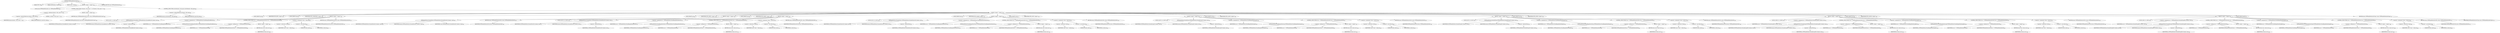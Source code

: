 digraph "TIFFReadDirEntrySbyte" {  
"78631" [label = <(METHOD,TIFFReadDirEntrySbyte)<SUB>383</SUB>> ]
"78632" [label = <(PARAM,TIFF *tif)<SUB>384</SUB>> ]
"78633" [label = <(PARAM,TIFFDirEntry *direntry)<SUB>384</SUB>> ]
"78634" [label = <(PARAM,int8_t *value)<SUB>384</SUB>> ]
"78635" [label = <(BLOCK,&lt;empty&gt;,&lt;empty&gt;)<SUB>385</SUB>> ]
"78636" [label = <(LOCAL,enum TIFFReadDirEntryErr err: TIFFReadDirEntryErr)<SUB>386</SUB>> ]
"78637" [label = <(CONTROL_STRUCTURE,if (direntry-&gt;tdir_count != 1),if (direntry-&gt;tdir_count != 1))<SUB>387</SUB>> ]
"78638" [label = <(&lt;operator&gt;.notEquals,direntry-&gt;tdir_count != 1)<SUB>387</SUB>> ]
"78639" [label = <(&lt;operator&gt;.indirectFieldAccess,direntry-&gt;tdir_count)<SUB>387</SUB>> ]
"78640" [label = <(IDENTIFIER,direntry,direntry-&gt;tdir_count != 1)<SUB>387</SUB>> ]
"78641" [label = <(FIELD_IDENTIFIER,tdir_count,tdir_count)<SUB>387</SUB>> ]
"78642" [label = <(LITERAL,1,direntry-&gt;tdir_count != 1)<SUB>387</SUB>> ]
"78643" [label = <(BLOCK,&lt;empty&gt;,&lt;empty&gt;)<SUB>388</SUB>> ]
"78644" [label = <(RETURN,return (TIFFReadDirEntryErrCount);,return (TIFFReadDirEntryErrCount);)<SUB>388</SUB>> ]
"78645" [label = <(IDENTIFIER,TIFFReadDirEntryErrCount,return (TIFFReadDirEntryErrCount);)<SUB>388</SUB>> ]
"78646" [label = <(CONTROL_STRUCTURE,switch(direntry-&gt;tdir_type),switch(direntry-&gt;tdir_type))<SUB>389</SUB>> ]
"78647" [label = <(&lt;operator&gt;.indirectFieldAccess,direntry-&gt;tdir_type)<SUB>389</SUB>> ]
"78648" [label = <(IDENTIFIER,direntry,switch(direntry-&gt;tdir_type))<SUB>389</SUB>> ]
"78649" [label = <(FIELD_IDENTIFIER,tdir_type,tdir_type)<SUB>389</SUB>> ]
"78650" [label = <(BLOCK,&lt;empty&gt;,&lt;empty&gt;)<SUB>390</SUB>> ]
"78651" [label = <(JUMP_TARGET,case)<SUB>391</SUB>> ]
"78652" [label = <(IDENTIFIER,TIFF_BYTE,&lt;empty&gt;)<SUB>391</SUB>> ]
"78653" [label = <(JUMP_TARGET,case)<SUB>392</SUB>> ]
"78654" [label = <(IDENTIFIER,TIFF_UNDEFINED,&lt;empty&gt;)<SUB>392</SUB>> ]
"78655" [label = <(BLOCK,&lt;empty&gt;,&lt;empty&gt;)<SUB>394</SUB>> ]
"78656" [label = <(LOCAL,uint8_t m: uint8_t)<SUB>395</SUB>> ]
"78657" [label = <(TIFFReadDirEntryCheckedByte,TIFFReadDirEntryCheckedByte(tif, direntry, &amp;m))<SUB>396</SUB>> ]
"78658" [label = <(IDENTIFIER,tif,TIFFReadDirEntryCheckedByte(tif, direntry, &amp;m))<SUB>396</SUB>> ]
"78659" [label = <(IDENTIFIER,direntry,TIFFReadDirEntryCheckedByte(tif, direntry, &amp;m))<SUB>396</SUB>> ]
"78660" [label = <(&lt;operator&gt;.addressOf,&amp;m)<SUB>396</SUB>> ]
"78661" [label = <(IDENTIFIER,m,TIFFReadDirEntryCheckedByte(tif, direntry, &amp;m))<SUB>396</SUB>> ]
"78662" [label = <(&lt;operator&gt;.assignment,err = TIFFReadDirEntryCheckRangeSbyteByte(m))<SUB>397</SUB>> ]
"78663" [label = <(IDENTIFIER,err,err = TIFFReadDirEntryCheckRangeSbyteByte(m))<SUB>397</SUB>> ]
"78664" [label = <(TIFFReadDirEntryCheckRangeSbyteByte,TIFFReadDirEntryCheckRangeSbyteByte(m))<SUB>397</SUB>> ]
"78665" [label = <(IDENTIFIER,m,TIFFReadDirEntryCheckRangeSbyteByte(m))<SUB>397</SUB>> ]
"78666" [label = <(CONTROL_STRUCTURE,if (err != TIFFReadDirEntryErrOk),if (err != TIFFReadDirEntryErrOk))<SUB>398</SUB>> ]
"78667" [label = <(&lt;operator&gt;.notEquals,err != TIFFReadDirEntryErrOk)<SUB>398</SUB>> ]
"78668" [label = <(IDENTIFIER,err,err != TIFFReadDirEntryErrOk)<SUB>398</SUB>> ]
"78669" [label = <(IDENTIFIER,TIFFReadDirEntryErrOk,err != TIFFReadDirEntryErrOk)<SUB>398</SUB>> ]
"78670" [label = <(BLOCK,&lt;empty&gt;,&lt;empty&gt;)<SUB>399</SUB>> ]
"78671" [label = <(RETURN,return (err);,return (err);)<SUB>399</SUB>> ]
"78672" [label = <(IDENTIFIER,err,return (err);)<SUB>399</SUB>> ]
"78673" [label = <(&lt;operator&gt;.assignment,*value = (int8_t)m)<SUB>400</SUB>> ]
"78674" [label = <(&lt;operator&gt;.indirection,*value)<SUB>400</SUB>> ]
"78675" [label = <(IDENTIFIER,value,*value = (int8_t)m)<SUB>400</SUB>> ]
"78676" [label = <(&lt;operator&gt;.cast,(int8_t)m)<SUB>400</SUB>> ]
"78677" [label = <(UNKNOWN,int8_t,int8_t)<SUB>400</SUB>> ]
"78678" [label = <(IDENTIFIER,m,(int8_t)m)<SUB>400</SUB>> ]
"78679" [label = <(RETURN,return (TIFFReadDirEntryErrOk);,return (TIFFReadDirEntryErrOk);)<SUB>401</SUB>> ]
"78680" [label = <(IDENTIFIER,TIFFReadDirEntryErrOk,return (TIFFReadDirEntryErrOk);)<SUB>401</SUB>> ]
"78681" [label = <(JUMP_TARGET,case)<SUB>403</SUB>> ]
"78682" [label = <(IDENTIFIER,TIFF_SBYTE,&lt;empty&gt;)<SUB>403</SUB>> ]
"78683" [label = <(BLOCK,&lt;empty&gt;,&lt;empty&gt;)<SUB>404</SUB>> ]
"78684" [label = <(TIFFReadDirEntryCheckedSbyte,TIFFReadDirEntryCheckedSbyte(tif, direntry, value))<SUB>405</SUB>> ]
"78685" [label = <(IDENTIFIER,tif,TIFFReadDirEntryCheckedSbyte(tif, direntry, value))<SUB>405</SUB>> ]
"78686" [label = <(IDENTIFIER,direntry,TIFFReadDirEntryCheckedSbyte(tif, direntry, value))<SUB>405</SUB>> ]
"78687" [label = <(IDENTIFIER,value,TIFFReadDirEntryCheckedSbyte(tif, direntry, value))<SUB>405</SUB>> ]
"78688" [label = <(RETURN,return (TIFFReadDirEntryErrOk);,return (TIFFReadDirEntryErrOk);)<SUB>406</SUB>> ]
"78689" [label = <(IDENTIFIER,TIFFReadDirEntryErrOk,return (TIFFReadDirEntryErrOk);)<SUB>406</SUB>> ]
"78690" [label = <(JUMP_TARGET,case)<SUB>408</SUB>> ]
"78691" [label = <(IDENTIFIER,TIFF_SHORT,&lt;empty&gt;)<SUB>408</SUB>> ]
"78692" [label = <(BLOCK,&lt;empty&gt;,&lt;empty&gt;)<SUB>409</SUB>> ]
"78693" [label = <(LOCAL,uint16_t m: uint16_t)<SUB>410</SUB>> ]
"78694" [label = <(TIFFReadDirEntryCheckedShort,TIFFReadDirEntryCheckedShort(tif, direntry, &amp;m))<SUB>411</SUB>> ]
"78695" [label = <(IDENTIFIER,tif,TIFFReadDirEntryCheckedShort(tif, direntry, &amp;m))<SUB>411</SUB>> ]
"78696" [label = <(IDENTIFIER,direntry,TIFFReadDirEntryCheckedShort(tif, direntry, &amp;m))<SUB>411</SUB>> ]
"78697" [label = <(&lt;operator&gt;.addressOf,&amp;m)<SUB>411</SUB>> ]
"78698" [label = <(IDENTIFIER,m,TIFFReadDirEntryCheckedShort(tif, direntry, &amp;m))<SUB>411</SUB>> ]
"78699" [label = <(&lt;operator&gt;.assignment,err = TIFFReadDirEntryCheckRangeSbyteShort(m))<SUB>412</SUB>> ]
"78700" [label = <(IDENTIFIER,err,err = TIFFReadDirEntryCheckRangeSbyteShort(m))<SUB>412</SUB>> ]
"78701" [label = <(TIFFReadDirEntryCheckRangeSbyteShort,TIFFReadDirEntryCheckRangeSbyteShort(m))<SUB>412</SUB>> ]
"78702" [label = <(IDENTIFIER,m,TIFFReadDirEntryCheckRangeSbyteShort(m))<SUB>412</SUB>> ]
"78703" [label = <(CONTROL_STRUCTURE,if (err != TIFFReadDirEntryErrOk),if (err != TIFFReadDirEntryErrOk))<SUB>413</SUB>> ]
"78704" [label = <(&lt;operator&gt;.notEquals,err != TIFFReadDirEntryErrOk)<SUB>413</SUB>> ]
"78705" [label = <(IDENTIFIER,err,err != TIFFReadDirEntryErrOk)<SUB>413</SUB>> ]
"78706" [label = <(IDENTIFIER,TIFFReadDirEntryErrOk,err != TIFFReadDirEntryErrOk)<SUB>413</SUB>> ]
"78707" [label = <(BLOCK,&lt;empty&gt;,&lt;empty&gt;)<SUB>414</SUB>> ]
"78708" [label = <(RETURN,return (err);,return (err);)<SUB>414</SUB>> ]
"78709" [label = <(IDENTIFIER,err,return (err);)<SUB>414</SUB>> ]
"78710" [label = <(&lt;operator&gt;.assignment,*value = (int8_t)m)<SUB>415</SUB>> ]
"78711" [label = <(&lt;operator&gt;.indirection,*value)<SUB>415</SUB>> ]
"78712" [label = <(IDENTIFIER,value,*value = (int8_t)m)<SUB>415</SUB>> ]
"78713" [label = <(&lt;operator&gt;.cast,(int8_t)m)<SUB>415</SUB>> ]
"78714" [label = <(UNKNOWN,int8_t,int8_t)<SUB>415</SUB>> ]
"78715" [label = <(IDENTIFIER,m,(int8_t)m)<SUB>415</SUB>> ]
"78716" [label = <(RETURN,return (TIFFReadDirEntryErrOk);,return (TIFFReadDirEntryErrOk);)<SUB>416</SUB>> ]
"78717" [label = <(IDENTIFIER,TIFFReadDirEntryErrOk,return (TIFFReadDirEntryErrOk);)<SUB>416</SUB>> ]
"78718" [label = <(JUMP_TARGET,case)<SUB>418</SUB>> ]
"78719" [label = <(IDENTIFIER,TIFF_SSHORT,&lt;empty&gt;)<SUB>418</SUB>> ]
"78720" [label = <(BLOCK,&lt;empty&gt;,&lt;empty&gt;)<SUB>419</SUB>> ]
"78721" [label = <(LOCAL,int16_t m: int16_t)<SUB>420</SUB>> ]
"78722" [label = <(TIFFReadDirEntryCheckedSshort,TIFFReadDirEntryCheckedSshort(tif, direntry, &amp;m))<SUB>421</SUB>> ]
"78723" [label = <(IDENTIFIER,tif,TIFFReadDirEntryCheckedSshort(tif, direntry, &amp;m))<SUB>421</SUB>> ]
"78724" [label = <(IDENTIFIER,direntry,TIFFReadDirEntryCheckedSshort(tif, direntry, &amp;m))<SUB>421</SUB>> ]
"78725" [label = <(&lt;operator&gt;.addressOf,&amp;m)<SUB>421</SUB>> ]
"78726" [label = <(IDENTIFIER,m,TIFFReadDirEntryCheckedSshort(tif, direntry, &amp;m))<SUB>421</SUB>> ]
"78727" [label = <(&lt;operator&gt;.assignment,err = TIFFReadDirEntryCheckRangeSbyteSshort(m))<SUB>422</SUB>> ]
"78728" [label = <(IDENTIFIER,err,err = TIFFReadDirEntryCheckRangeSbyteSshort(m))<SUB>422</SUB>> ]
"78729" [label = <(TIFFReadDirEntryCheckRangeSbyteSshort,TIFFReadDirEntryCheckRangeSbyteSshort(m))<SUB>422</SUB>> ]
"78730" [label = <(IDENTIFIER,m,TIFFReadDirEntryCheckRangeSbyteSshort(m))<SUB>422</SUB>> ]
"78731" [label = <(CONTROL_STRUCTURE,if (err != TIFFReadDirEntryErrOk),if (err != TIFFReadDirEntryErrOk))<SUB>423</SUB>> ]
"78732" [label = <(&lt;operator&gt;.notEquals,err != TIFFReadDirEntryErrOk)<SUB>423</SUB>> ]
"78733" [label = <(IDENTIFIER,err,err != TIFFReadDirEntryErrOk)<SUB>423</SUB>> ]
"78734" [label = <(IDENTIFIER,TIFFReadDirEntryErrOk,err != TIFFReadDirEntryErrOk)<SUB>423</SUB>> ]
"78735" [label = <(BLOCK,&lt;empty&gt;,&lt;empty&gt;)<SUB>424</SUB>> ]
"78736" [label = <(RETURN,return (err);,return (err);)<SUB>424</SUB>> ]
"78737" [label = <(IDENTIFIER,err,return (err);)<SUB>424</SUB>> ]
"78738" [label = <(&lt;operator&gt;.assignment,*value = (int8_t)m)<SUB>425</SUB>> ]
"78739" [label = <(&lt;operator&gt;.indirection,*value)<SUB>425</SUB>> ]
"78740" [label = <(IDENTIFIER,value,*value = (int8_t)m)<SUB>425</SUB>> ]
"78741" [label = <(&lt;operator&gt;.cast,(int8_t)m)<SUB>425</SUB>> ]
"78742" [label = <(UNKNOWN,int8_t,int8_t)<SUB>425</SUB>> ]
"78743" [label = <(IDENTIFIER,m,(int8_t)m)<SUB>425</SUB>> ]
"78744" [label = <(RETURN,return (TIFFReadDirEntryErrOk);,return (TIFFReadDirEntryErrOk);)<SUB>426</SUB>> ]
"78745" [label = <(IDENTIFIER,TIFFReadDirEntryErrOk,return (TIFFReadDirEntryErrOk);)<SUB>426</SUB>> ]
"78746" [label = <(JUMP_TARGET,case)<SUB>428</SUB>> ]
"78747" [label = <(IDENTIFIER,TIFF_LONG,&lt;empty&gt;)<SUB>428</SUB>> ]
"78748" [label = <(BLOCK,&lt;empty&gt;,&lt;empty&gt;)<SUB>429</SUB>> ]
"78749" [label = <(LOCAL,uint32_t m: uint32_t)<SUB>430</SUB>> ]
"78750" [label = <(TIFFReadDirEntryCheckedLong,TIFFReadDirEntryCheckedLong(tif, direntry, &amp;m))<SUB>431</SUB>> ]
"78751" [label = <(IDENTIFIER,tif,TIFFReadDirEntryCheckedLong(tif, direntry, &amp;m))<SUB>431</SUB>> ]
"78752" [label = <(IDENTIFIER,direntry,TIFFReadDirEntryCheckedLong(tif, direntry, &amp;m))<SUB>431</SUB>> ]
"78753" [label = <(&lt;operator&gt;.addressOf,&amp;m)<SUB>431</SUB>> ]
"78754" [label = <(IDENTIFIER,m,TIFFReadDirEntryCheckedLong(tif, direntry, &amp;m))<SUB>431</SUB>> ]
"78755" [label = <(&lt;operator&gt;.assignment,err = TIFFReadDirEntryCheckRangeSbyteLong(m))<SUB>432</SUB>> ]
"78756" [label = <(IDENTIFIER,err,err = TIFFReadDirEntryCheckRangeSbyteLong(m))<SUB>432</SUB>> ]
"78757" [label = <(TIFFReadDirEntryCheckRangeSbyteLong,TIFFReadDirEntryCheckRangeSbyteLong(m))<SUB>432</SUB>> ]
"78758" [label = <(IDENTIFIER,m,TIFFReadDirEntryCheckRangeSbyteLong(m))<SUB>432</SUB>> ]
"78759" [label = <(CONTROL_STRUCTURE,if (err != TIFFReadDirEntryErrOk),if (err != TIFFReadDirEntryErrOk))<SUB>433</SUB>> ]
"78760" [label = <(&lt;operator&gt;.notEquals,err != TIFFReadDirEntryErrOk)<SUB>433</SUB>> ]
"78761" [label = <(IDENTIFIER,err,err != TIFFReadDirEntryErrOk)<SUB>433</SUB>> ]
"78762" [label = <(IDENTIFIER,TIFFReadDirEntryErrOk,err != TIFFReadDirEntryErrOk)<SUB>433</SUB>> ]
"78763" [label = <(BLOCK,&lt;empty&gt;,&lt;empty&gt;)<SUB>434</SUB>> ]
"78764" [label = <(RETURN,return (err);,return (err);)<SUB>434</SUB>> ]
"78765" [label = <(IDENTIFIER,err,return (err);)<SUB>434</SUB>> ]
"78766" [label = <(&lt;operator&gt;.assignment,*value = (int8_t)m)<SUB>435</SUB>> ]
"78767" [label = <(&lt;operator&gt;.indirection,*value)<SUB>435</SUB>> ]
"78768" [label = <(IDENTIFIER,value,*value = (int8_t)m)<SUB>435</SUB>> ]
"78769" [label = <(&lt;operator&gt;.cast,(int8_t)m)<SUB>435</SUB>> ]
"78770" [label = <(UNKNOWN,int8_t,int8_t)<SUB>435</SUB>> ]
"78771" [label = <(IDENTIFIER,m,(int8_t)m)<SUB>435</SUB>> ]
"78772" [label = <(RETURN,return (TIFFReadDirEntryErrOk);,return (TIFFReadDirEntryErrOk);)<SUB>436</SUB>> ]
"78773" [label = <(IDENTIFIER,TIFFReadDirEntryErrOk,return (TIFFReadDirEntryErrOk);)<SUB>436</SUB>> ]
"78774" [label = <(JUMP_TARGET,case)<SUB>438</SUB>> ]
"78775" [label = <(IDENTIFIER,TIFF_SLONG,&lt;empty&gt;)<SUB>438</SUB>> ]
"78776" [label = <(BLOCK,&lt;empty&gt;,&lt;empty&gt;)<SUB>439</SUB>> ]
"78777" [label = <(LOCAL,int32_t m: int32_t)<SUB>440</SUB>> ]
"78778" [label = <(TIFFReadDirEntryCheckedSlong,TIFFReadDirEntryCheckedSlong(tif, direntry, &amp;m))<SUB>441</SUB>> ]
"78779" [label = <(IDENTIFIER,tif,TIFFReadDirEntryCheckedSlong(tif, direntry, &amp;m))<SUB>441</SUB>> ]
"78780" [label = <(IDENTIFIER,direntry,TIFFReadDirEntryCheckedSlong(tif, direntry, &amp;m))<SUB>441</SUB>> ]
"78781" [label = <(&lt;operator&gt;.addressOf,&amp;m)<SUB>441</SUB>> ]
"78782" [label = <(IDENTIFIER,m,TIFFReadDirEntryCheckedSlong(tif, direntry, &amp;m))<SUB>441</SUB>> ]
"78783" [label = <(&lt;operator&gt;.assignment,err = TIFFReadDirEntryCheckRangeSbyteSlong(m))<SUB>442</SUB>> ]
"78784" [label = <(IDENTIFIER,err,err = TIFFReadDirEntryCheckRangeSbyteSlong(m))<SUB>442</SUB>> ]
"78785" [label = <(TIFFReadDirEntryCheckRangeSbyteSlong,TIFFReadDirEntryCheckRangeSbyteSlong(m))<SUB>442</SUB>> ]
"78786" [label = <(IDENTIFIER,m,TIFFReadDirEntryCheckRangeSbyteSlong(m))<SUB>442</SUB>> ]
"78787" [label = <(CONTROL_STRUCTURE,if (err != TIFFReadDirEntryErrOk),if (err != TIFFReadDirEntryErrOk))<SUB>443</SUB>> ]
"78788" [label = <(&lt;operator&gt;.notEquals,err != TIFFReadDirEntryErrOk)<SUB>443</SUB>> ]
"78789" [label = <(IDENTIFIER,err,err != TIFFReadDirEntryErrOk)<SUB>443</SUB>> ]
"78790" [label = <(IDENTIFIER,TIFFReadDirEntryErrOk,err != TIFFReadDirEntryErrOk)<SUB>443</SUB>> ]
"78791" [label = <(BLOCK,&lt;empty&gt;,&lt;empty&gt;)<SUB>444</SUB>> ]
"78792" [label = <(RETURN,return (err);,return (err);)<SUB>444</SUB>> ]
"78793" [label = <(IDENTIFIER,err,return (err);)<SUB>444</SUB>> ]
"78794" [label = <(&lt;operator&gt;.assignment,*value = (int8_t)m)<SUB>445</SUB>> ]
"78795" [label = <(&lt;operator&gt;.indirection,*value)<SUB>445</SUB>> ]
"78796" [label = <(IDENTIFIER,value,*value = (int8_t)m)<SUB>445</SUB>> ]
"78797" [label = <(&lt;operator&gt;.cast,(int8_t)m)<SUB>445</SUB>> ]
"78798" [label = <(UNKNOWN,int8_t,int8_t)<SUB>445</SUB>> ]
"78799" [label = <(IDENTIFIER,m,(int8_t)m)<SUB>445</SUB>> ]
"78800" [label = <(RETURN,return (TIFFReadDirEntryErrOk);,return (TIFFReadDirEntryErrOk);)<SUB>446</SUB>> ]
"78801" [label = <(IDENTIFIER,TIFFReadDirEntryErrOk,return (TIFFReadDirEntryErrOk);)<SUB>446</SUB>> ]
"78802" [label = <(JUMP_TARGET,case)<SUB>448</SUB>> ]
"78803" [label = <(IDENTIFIER,TIFF_LONG8,&lt;empty&gt;)<SUB>448</SUB>> ]
"78804" [label = <(BLOCK,&lt;empty&gt;,&lt;empty&gt;)<SUB>449</SUB>> ]
"78805" [label = <(LOCAL,uint64_t m: uint64_t)<SUB>450</SUB>> ]
"78806" [label = <(&lt;operator&gt;.assignment,err = TIFFReadDirEntryCheckedLong8(tif, direntry, &amp;m))<SUB>451</SUB>> ]
"78807" [label = <(IDENTIFIER,err,err = TIFFReadDirEntryCheckedLong8(tif, direntry, &amp;m))<SUB>451</SUB>> ]
"78808" [label = <(TIFFReadDirEntryCheckedLong8,TIFFReadDirEntryCheckedLong8(tif, direntry, &amp;m))<SUB>451</SUB>> ]
"78809" [label = <(IDENTIFIER,tif,TIFFReadDirEntryCheckedLong8(tif, direntry, &amp;m))<SUB>451</SUB>> ]
"78810" [label = <(IDENTIFIER,direntry,TIFFReadDirEntryCheckedLong8(tif, direntry, &amp;m))<SUB>451</SUB>> ]
"78811" [label = <(&lt;operator&gt;.addressOf,&amp;m)<SUB>451</SUB>> ]
"78812" [label = <(IDENTIFIER,m,TIFFReadDirEntryCheckedLong8(tif, direntry, &amp;m))<SUB>451</SUB>> ]
"78813" [label = <(CONTROL_STRUCTURE,if (err != TIFFReadDirEntryErrOk),if (err != TIFFReadDirEntryErrOk))<SUB>452</SUB>> ]
"78814" [label = <(&lt;operator&gt;.notEquals,err != TIFFReadDirEntryErrOk)<SUB>452</SUB>> ]
"78815" [label = <(IDENTIFIER,err,err != TIFFReadDirEntryErrOk)<SUB>452</SUB>> ]
"78816" [label = <(IDENTIFIER,TIFFReadDirEntryErrOk,err != TIFFReadDirEntryErrOk)<SUB>452</SUB>> ]
"78817" [label = <(BLOCK,&lt;empty&gt;,&lt;empty&gt;)<SUB>453</SUB>> ]
"78818" [label = <(RETURN,return (err);,return (err);)<SUB>453</SUB>> ]
"78819" [label = <(IDENTIFIER,err,return (err);)<SUB>453</SUB>> ]
"78820" [label = <(&lt;operator&gt;.assignment,err = TIFFReadDirEntryCheckRangeSbyteLong8(m))<SUB>454</SUB>> ]
"78821" [label = <(IDENTIFIER,err,err = TIFFReadDirEntryCheckRangeSbyteLong8(m))<SUB>454</SUB>> ]
"78822" [label = <(TIFFReadDirEntryCheckRangeSbyteLong8,TIFFReadDirEntryCheckRangeSbyteLong8(m))<SUB>454</SUB>> ]
"78823" [label = <(IDENTIFIER,m,TIFFReadDirEntryCheckRangeSbyteLong8(m))<SUB>454</SUB>> ]
"78824" [label = <(CONTROL_STRUCTURE,if (err != TIFFReadDirEntryErrOk),if (err != TIFFReadDirEntryErrOk))<SUB>455</SUB>> ]
"78825" [label = <(&lt;operator&gt;.notEquals,err != TIFFReadDirEntryErrOk)<SUB>455</SUB>> ]
"78826" [label = <(IDENTIFIER,err,err != TIFFReadDirEntryErrOk)<SUB>455</SUB>> ]
"78827" [label = <(IDENTIFIER,TIFFReadDirEntryErrOk,err != TIFFReadDirEntryErrOk)<SUB>455</SUB>> ]
"78828" [label = <(BLOCK,&lt;empty&gt;,&lt;empty&gt;)<SUB>456</SUB>> ]
"78829" [label = <(RETURN,return (err);,return (err);)<SUB>456</SUB>> ]
"78830" [label = <(IDENTIFIER,err,return (err);)<SUB>456</SUB>> ]
"78831" [label = <(&lt;operator&gt;.assignment,*value = (int8_t)m)<SUB>457</SUB>> ]
"78832" [label = <(&lt;operator&gt;.indirection,*value)<SUB>457</SUB>> ]
"78833" [label = <(IDENTIFIER,value,*value = (int8_t)m)<SUB>457</SUB>> ]
"78834" [label = <(&lt;operator&gt;.cast,(int8_t)m)<SUB>457</SUB>> ]
"78835" [label = <(UNKNOWN,int8_t,int8_t)<SUB>457</SUB>> ]
"78836" [label = <(IDENTIFIER,m,(int8_t)m)<SUB>457</SUB>> ]
"78837" [label = <(RETURN,return (TIFFReadDirEntryErrOk);,return (TIFFReadDirEntryErrOk);)<SUB>458</SUB>> ]
"78838" [label = <(IDENTIFIER,TIFFReadDirEntryErrOk,return (TIFFReadDirEntryErrOk);)<SUB>458</SUB>> ]
"78839" [label = <(JUMP_TARGET,case)<SUB>460</SUB>> ]
"78840" [label = <(IDENTIFIER,TIFF_SLONG8,&lt;empty&gt;)<SUB>460</SUB>> ]
"78841" [label = <(BLOCK,&lt;empty&gt;,&lt;empty&gt;)<SUB>461</SUB>> ]
"78842" [label = <(LOCAL,int64_t m: int64_t)<SUB>462</SUB>> ]
"78843" [label = <(&lt;operator&gt;.assignment,err = TIFFReadDirEntryCheckedSlong8(tif, direntry, &amp;m))<SUB>463</SUB>> ]
"78844" [label = <(IDENTIFIER,err,err = TIFFReadDirEntryCheckedSlong8(tif, direntry, &amp;m))<SUB>463</SUB>> ]
"78845" [label = <(TIFFReadDirEntryCheckedSlong8,TIFFReadDirEntryCheckedSlong8(tif, direntry, &amp;m))<SUB>463</SUB>> ]
"78846" [label = <(IDENTIFIER,tif,TIFFReadDirEntryCheckedSlong8(tif, direntry, &amp;m))<SUB>463</SUB>> ]
"78847" [label = <(IDENTIFIER,direntry,TIFFReadDirEntryCheckedSlong8(tif, direntry, &amp;m))<SUB>463</SUB>> ]
"78848" [label = <(&lt;operator&gt;.addressOf,&amp;m)<SUB>463</SUB>> ]
"78849" [label = <(IDENTIFIER,m,TIFFReadDirEntryCheckedSlong8(tif, direntry, &amp;m))<SUB>463</SUB>> ]
"78850" [label = <(CONTROL_STRUCTURE,if (err != TIFFReadDirEntryErrOk),if (err != TIFFReadDirEntryErrOk))<SUB>464</SUB>> ]
"78851" [label = <(&lt;operator&gt;.notEquals,err != TIFFReadDirEntryErrOk)<SUB>464</SUB>> ]
"78852" [label = <(IDENTIFIER,err,err != TIFFReadDirEntryErrOk)<SUB>464</SUB>> ]
"78853" [label = <(IDENTIFIER,TIFFReadDirEntryErrOk,err != TIFFReadDirEntryErrOk)<SUB>464</SUB>> ]
"78854" [label = <(BLOCK,&lt;empty&gt;,&lt;empty&gt;)<SUB>465</SUB>> ]
"78855" [label = <(RETURN,return (err);,return (err);)<SUB>465</SUB>> ]
"78856" [label = <(IDENTIFIER,err,return (err);)<SUB>465</SUB>> ]
"78857" [label = <(&lt;operator&gt;.assignment,err = TIFFReadDirEntryCheckRangeSbyteSlong8(m))<SUB>466</SUB>> ]
"78858" [label = <(IDENTIFIER,err,err = TIFFReadDirEntryCheckRangeSbyteSlong8(m))<SUB>466</SUB>> ]
"78859" [label = <(TIFFReadDirEntryCheckRangeSbyteSlong8,TIFFReadDirEntryCheckRangeSbyteSlong8(m))<SUB>466</SUB>> ]
"78860" [label = <(IDENTIFIER,m,TIFFReadDirEntryCheckRangeSbyteSlong8(m))<SUB>466</SUB>> ]
"78861" [label = <(CONTROL_STRUCTURE,if (err != TIFFReadDirEntryErrOk),if (err != TIFFReadDirEntryErrOk))<SUB>467</SUB>> ]
"78862" [label = <(&lt;operator&gt;.notEquals,err != TIFFReadDirEntryErrOk)<SUB>467</SUB>> ]
"78863" [label = <(IDENTIFIER,err,err != TIFFReadDirEntryErrOk)<SUB>467</SUB>> ]
"78864" [label = <(IDENTIFIER,TIFFReadDirEntryErrOk,err != TIFFReadDirEntryErrOk)<SUB>467</SUB>> ]
"78865" [label = <(BLOCK,&lt;empty&gt;,&lt;empty&gt;)<SUB>468</SUB>> ]
"78866" [label = <(RETURN,return (err);,return (err);)<SUB>468</SUB>> ]
"78867" [label = <(IDENTIFIER,err,return (err);)<SUB>468</SUB>> ]
"78868" [label = <(&lt;operator&gt;.assignment,*value = (int8_t)m)<SUB>469</SUB>> ]
"78869" [label = <(&lt;operator&gt;.indirection,*value)<SUB>469</SUB>> ]
"78870" [label = <(IDENTIFIER,value,*value = (int8_t)m)<SUB>469</SUB>> ]
"78871" [label = <(&lt;operator&gt;.cast,(int8_t)m)<SUB>469</SUB>> ]
"78872" [label = <(UNKNOWN,int8_t,int8_t)<SUB>469</SUB>> ]
"78873" [label = <(IDENTIFIER,m,(int8_t)m)<SUB>469</SUB>> ]
"78874" [label = <(RETURN,return (TIFFReadDirEntryErrOk);,return (TIFFReadDirEntryErrOk);)<SUB>470</SUB>> ]
"78875" [label = <(IDENTIFIER,TIFFReadDirEntryErrOk,return (TIFFReadDirEntryErrOk);)<SUB>470</SUB>> ]
"78876" [label = <(JUMP_TARGET,default)<SUB>472</SUB>> ]
"78877" [label = <(RETURN,return (TIFFReadDirEntryErrType);,return (TIFFReadDirEntryErrType);)<SUB>473</SUB>> ]
"78878" [label = <(IDENTIFIER,TIFFReadDirEntryErrType,return (TIFFReadDirEntryErrType);)<SUB>473</SUB>> ]
"78879" [label = <(METHOD_RETURN,enum TIFFReadDirEntryErr)<SUB>383</SUB>> ]
  "78631" -> "78632" 
  "78631" -> "78633" 
  "78631" -> "78634" 
  "78631" -> "78635" 
  "78631" -> "78879" 
  "78635" -> "78636" 
  "78635" -> "78637" 
  "78635" -> "78646" 
  "78637" -> "78638" 
  "78637" -> "78643" 
  "78638" -> "78639" 
  "78638" -> "78642" 
  "78639" -> "78640" 
  "78639" -> "78641" 
  "78643" -> "78644" 
  "78644" -> "78645" 
  "78646" -> "78647" 
  "78646" -> "78650" 
  "78647" -> "78648" 
  "78647" -> "78649" 
  "78650" -> "78651" 
  "78650" -> "78652" 
  "78650" -> "78653" 
  "78650" -> "78654" 
  "78650" -> "78655" 
  "78650" -> "78681" 
  "78650" -> "78682" 
  "78650" -> "78683" 
  "78650" -> "78690" 
  "78650" -> "78691" 
  "78650" -> "78692" 
  "78650" -> "78718" 
  "78650" -> "78719" 
  "78650" -> "78720" 
  "78650" -> "78746" 
  "78650" -> "78747" 
  "78650" -> "78748" 
  "78650" -> "78774" 
  "78650" -> "78775" 
  "78650" -> "78776" 
  "78650" -> "78802" 
  "78650" -> "78803" 
  "78650" -> "78804" 
  "78650" -> "78839" 
  "78650" -> "78840" 
  "78650" -> "78841" 
  "78650" -> "78876" 
  "78650" -> "78877" 
  "78655" -> "78656" 
  "78655" -> "78657" 
  "78655" -> "78662" 
  "78655" -> "78666" 
  "78655" -> "78673" 
  "78655" -> "78679" 
  "78657" -> "78658" 
  "78657" -> "78659" 
  "78657" -> "78660" 
  "78660" -> "78661" 
  "78662" -> "78663" 
  "78662" -> "78664" 
  "78664" -> "78665" 
  "78666" -> "78667" 
  "78666" -> "78670" 
  "78667" -> "78668" 
  "78667" -> "78669" 
  "78670" -> "78671" 
  "78671" -> "78672" 
  "78673" -> "78674" 
  "78673" -> "78676" 
  "78674" -> "78675" 
  "78676" -> "78677" 
  "78676" -> "78678" 
  "78679" -> "78680" 
  "78683" -> "78684" 
  "78683" -> "78688" 
  "78684" -> "78685" 
  "78684" -> "78686" 
  "78684" -> "78687" 
  "78688" -> "78689" 
  "78692" -> "78693" 
  "78692" -> "78694" 
  "78692" -> "78699" 
  "78692" -> "78703" 
  "78692" -> "78710" 
  "78692" -> "78716" 
  "78694" -> "78695" 
  "78694" -> "78696" 
  "78694" -> "78697" 
  "78697" -> "78698" 
  "78699" -> "78700" 
  "78699" -> "78701" 
  "78701" -> "78702" 
  "78703" -> "78704" 
  "78703" -> "78707" 
  "78704" -> "78705" 
  "78704" -> "78706" 
  "78707" -> "78708" 
  "78708" -> "78709" 
  "78710" -> "78711" 
  "78710" -> "78713" 
  "78711" -> "78712" 
  "78713" -> "78714" 
  "78713" -> "78715" 
  "78716" -> "78717" 
  "78720" -> "78721" 
  "78720" -> "78722" 
  "78720" -> "78727" 
  "78720" -> "78731" 
  "78720" -> "78738" 
  "78720" -> "78744" 
  "78722" -> "78723" 
  "78722" -> "78724" 
  "78722" -> "78725" 
  "78725" -> "78726" 
  "78727" -> "78728" 
  "78727" -> "78729" 
  "78729" -> "78730" 
  "78731" -> "78732" 
  "78731" -> "78735" 
  "78732" -> "78733" 
  "78732" -> "78734" 
  "78735" -> "78736" 
  "78736" -> "78737" 
  "78738" -> "78739" 
  "78738" -> "78741" 
  "78739" -> "78740" 
  "78741" -> "78742" 
  "78741" -> "78743" 
  "78744" -> "78745" 
  "78748" -> "78749" 
  "78748" -> "78750" 
  "78748" -> "78755" 
  "78748" -> "78759" 
  "78748" -> "78766" 
  "78748" -> "78772" 
  "78750" -> "78751" 
  "78750" -> "78752" 
  "78750" -> "78753" 
  "78753" -> "78754" 
  "78755" -> "78756" 
  "78755" -> "78757" 
  "78757" -> "78758" 
  "78759" -> "78760" 
  "78759" -> "78763" 
  "78760" -> "78761" 
  "78760" -> "78762" 
  "78763" -> "78764" 
  "78764" -> "78765" 
  "78766" -> "78767" 
  "78766" -> "78769" 
  "78767" -> "78768" 
  "78769" -> "78770" 
  "78769" -> "78771" 
  "78772" -> "78773" 
  "78776" -> "78777" 
  "78776" -> "78778" 
  "78776" -> "78783" 
  "78776" -> "78787" 
  "78776" -> "78794" 
  "78776" -> "78800" 
  "78778" -> "78779" 
  "78778" -> "78780" 
  "78778" -> "78781" 
  "78781" -> "78782" 
  "78783" -> "78784" 
  "78783" -> "78785" 
  "78785" -> "78786" 
  "78787" -> "78788" 
  "78787" -> "78791" 
  "78788" -> "78789" 
  "78788" -> "78790" 
  "78791" -> "78792" 
  "78792" -> "78793" 
  "78794" -> "78795" 
  "78794" -> "78797" 
  "78795" -> "78796" 
  "78797" -> "78798" 
  "78797" -> "78799" 
  "78800" -> "78801" 
  "78804" -> "78805" 
  "78804" -> "78806" 
  "78804" -> "78813" 
  "78804" -> "78820" 
  "78804" -> "78824" 
  "78804" -> "78831" 
  "78804" -> "78837" 
  "78806" -> "78807" 
  "78806" -> "78808" 
  "78808" -> "78809" 
  "78808" -> "78810" 
  "78808" -> "78811" 
  "78811" -> "78812" 
  "78813" -> "78814" 
  "78813" -> "78817" 
  "78814" -> "78815" 
  "78814" -> "78816" 
  "78817" -> "78818" 
  "78818" -> "78819" 
  "78820" -> "78821" 
  "78820" -> "78822" 
  "78822" -> "78823" 
  "78824" -> "78825" 
  "78824" -> "78828" 
  "78825" -> "78826" 
  "78825" -> "78827" 
  "78828" -> "78829" 
  "78829" -> "78830" 
  "78831" -> "78832" 
  "78831" -> "78834" 
  "78832" -> "78833" 
  "78834" -> "78835" 
  "78834" -> "78836" 
  "78837" -> "78838" 
  "78841" -> "78842" 
  "78841" -> "78843" 
  "78841" -> "78850" 
  "78841" -> "78857" 
  "78841" -> "78861" 
  "78841" -> "78868" 
  "78841" -> "78874" 
  "78843" -> "78844" 
  "78843" -> "78845" 
  "78845" -> "78846" 
  "78845" -> "78847" 
  "78845" -> "78848" 
  "78848" -> "78849" 
  "78850" -> "78851" 
  "78850" -> "78854" 
  "78851" -> "78852" 
  "78851" -> "78853" 
  "78854" -> "78855" 
  "78855" -> "78856" 
  "78857" -> "78858" 
  "78857" -> "78859" 
  "78859" -> "78860" 
  "78861" -> "78862" 
  "78861" -> "78865" 
  "78862" -> "78863" 
  "78862" -> "78864" 
  "78865" -> "78866" 
  "78866" -> "78867" 
  "78868" -> "78869" 
  "78868" -> "78871" 
  "78869" -> "78870" 
  "78871" -> "78872" 
  "78871" -> "78873" 
  "78874" -> "78875" 
  "78877" -> "78878" 
}

